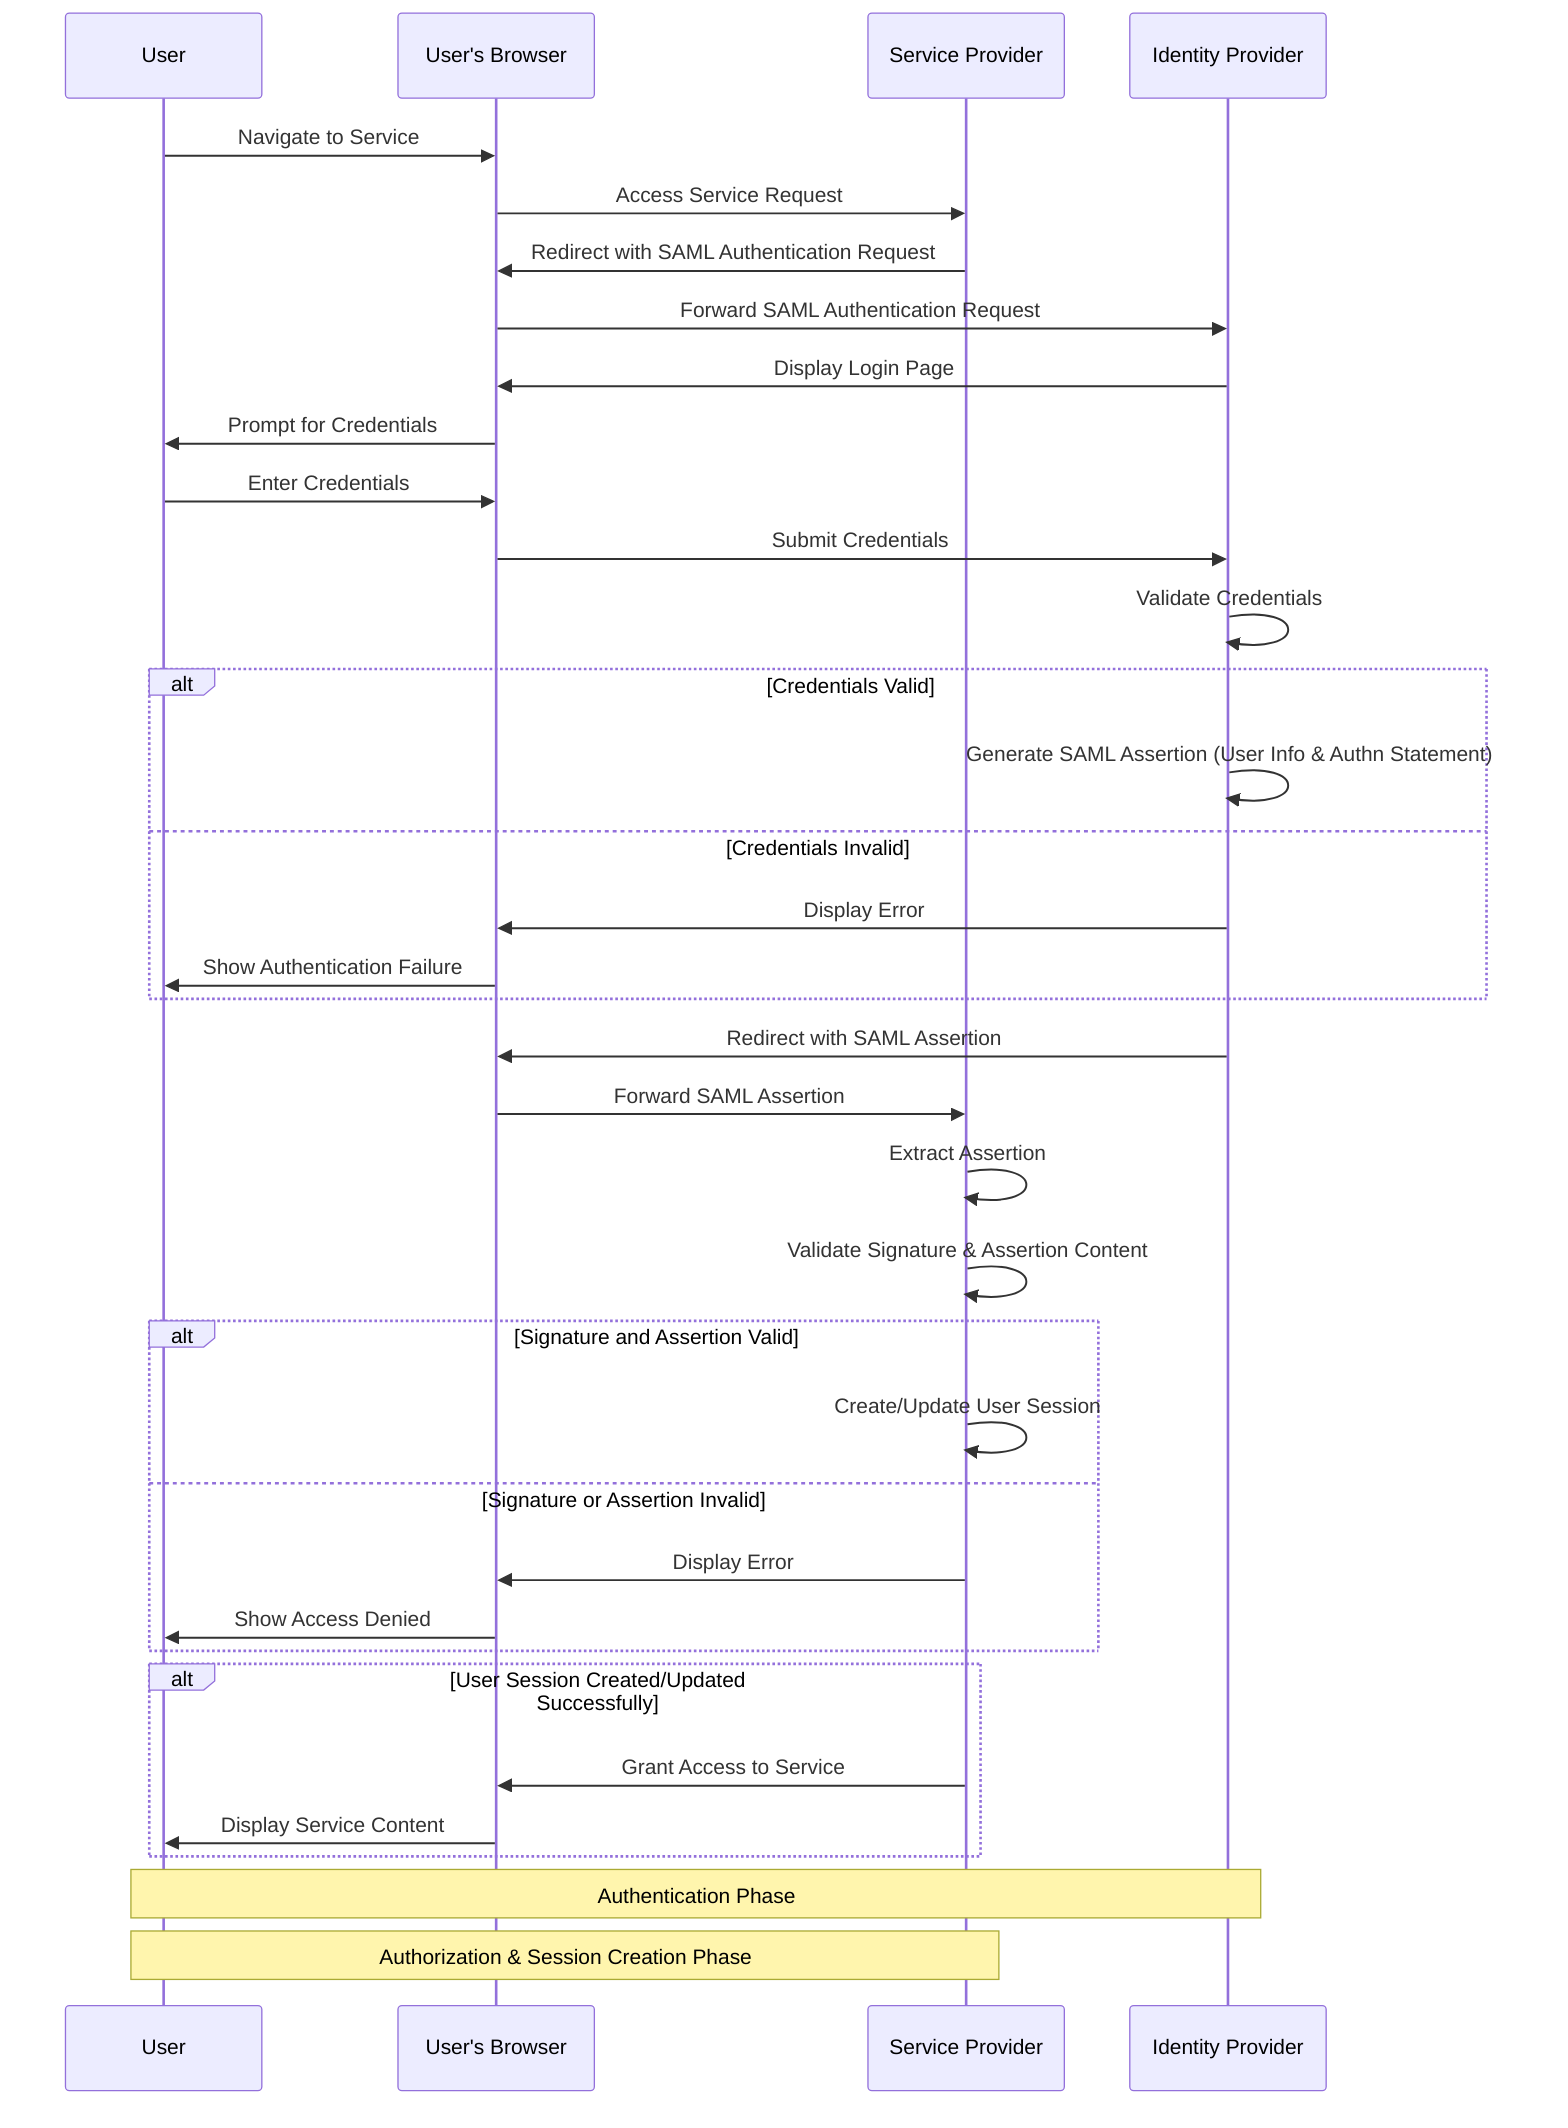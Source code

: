 sequenceDiagram
    participant User as User
    participant Browser as User's Browser
    participant SP as Service Provider
    participant IdP as Identity Provider

    %% Initial User Request for Service
    User->>Browser: Navigate to Service
    Browser->>SP: Access Service Request

    %% SP Initiates SAML Authentication Process
    SP->>Browser: Redirect with SAML Authentication Request
    Browser->>IdP: Forward SAML Authentication Request

    %% User Authenticates with IdP
    IdP->>Browser: Display Login Page
    Browser->>User: Prompt for Credentials
    User->>Browser: Enter Credentials
    Browser->>IdP: Submit Credentials
    IdP->>IdP: Validate Credentials

    %% IdP Generates SAML Assertion
    alt Credentials Valid
        IdP->>IdP: Generate SAML Assertion (User Info & Authn Statement)
    else Credentials Invalid
        IdP->>Browser: Display Error
        Browser->>User: Show Authentication Failure
        end

    %% Assertion Sent to SP Through Browser
    IdP->>Browser: Redirect with SAML Assertion
    Browser->>SP: Forward SAML Assertion

    %% SP Processes the Assertion
    SP->>SP: Extract Assertion
    SP->>SP: Validate Signature & Assertion Content
    alt Signature and Assertion Valid
        SP->>SP: Create/Update User Session
    else Signature or Assertion Invalid
        SP->>Browser: Display Error
        Browser->>User: Show Access Denied
        end

    %% Grant Access if Valid
    alt User Session Created/Updated Successfully
        SP->>Browser: Grant Access to Service
        Browser->>User: Display Service Content
    end

    %% Note
    Note over User,IdP: Authentication Phase
    Note over SP,User: Authorization & Session Creation Phase